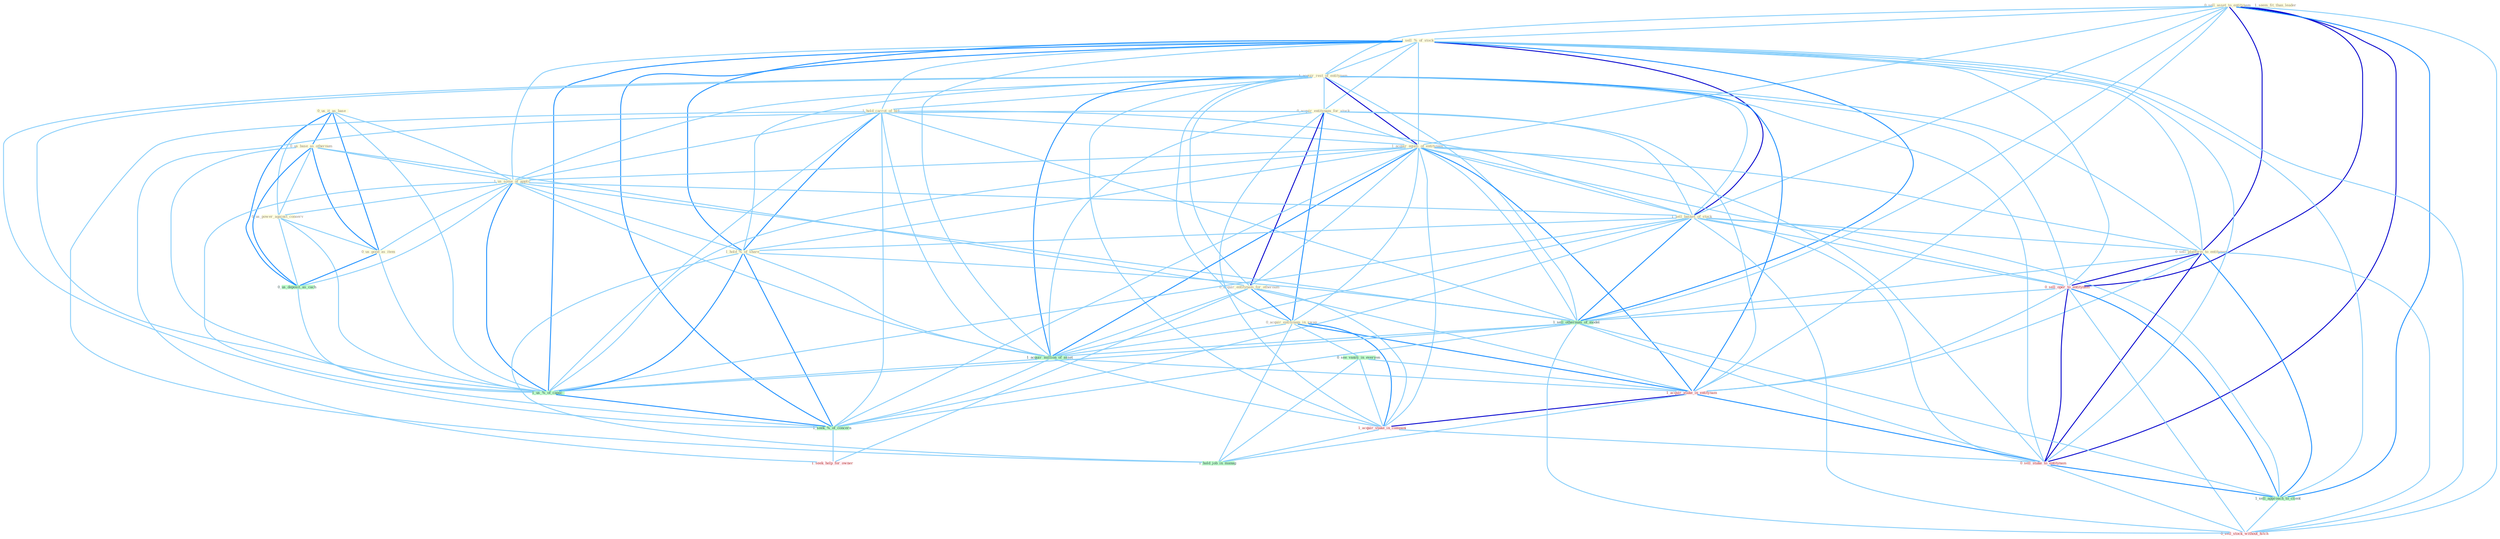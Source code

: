 Graph G{ 
    node
    [shape=polygon,style=filled,width=.5,height=.06,color="#BDFCC9",fixedsize=true,fontsize=4,
    fontcolor="#2f4f4f"];
    {node
    [color="#ffffe0", fontcolor="#8b7d6b"] "0_sell_asset_to_entitynam " "0_us_it_as_base " "1_sell_%_of_stock " "1_acquir_rest_of_entitynam " "1_hold_carrot_of_bid " "0_us_base_as_othernum " "0_acquir_entitynam_for_stock " "1_acquir_equiti_of_entitynam " "1_us_some_of_applic " "0_us_power_against_conserv " "1_seem_fit_than_leader " "1_sell_basket_of_stock " "1_hold_%_of_share " "0_acquir_entitynam_for_othernum " "0_us_good_as_item " "0_acquir_entitynam_in_swap " "0_sell_platform_to_entitynam "}
{node [color="#fff0f5", fontcolor="#b22222"] "0_sell_oper_to_entitynam " "1_acquir_stake_in_entitynam " "1_acquir_stake_in_compani " "0_sell_stake_to_entitynam " "0_sell_stock_without_hitch " "1_seek_help_for_owner "}
edge [color="#B0E2FF"];

	"0_sell_asset_to_entitynam " -- "1_sell_%_of_stock " [w="1", color="#87cefa" ];
	"0_sell_asset_to_entitynam " -- "1_acquir_rest_of_entitynam " [w="1", color="#87cefa" ];
	"0_sell_asset_to_entitynam " -- "1_acquir_equiti_of_entitynam " [w="1", color="#87cefa" ];
	"0_sell_asset_to_entitynam " -- "1_sell_basket_of_stock " [w="1", color="#87cefa" ];
	"0_sell_asset_to_entitynam " -- "0_sell_platform_to_entitynam " [w="3", color="#0000cd" , len=0.6];
	"0_sell_asset_to_entitynam " -- "0_sell_oper_to_entitynam " [w="3", color="#0000cd" , len=0.6];
	"0_sell_asset_to_entitynam " -- "1_sell_othernum_of_model " [w="1", color="#87cefa" ];
	"0_sell_asset_to_entitynam " -- "1_acquir_stake_in_entitynam " [w="1", color="#87cefa" ];
	"0_sell_asset_to_entitynam " -- "0_sell_stake_to_entitynam " [w="3", color="#0000cd" , len=0.6];
	"0_sell_asset_to_entitynam " -- "1_sell_approach_to_client " [w="2", color="#1e90ff" , len=0.8];
	"0_sell_asset_to_entitynam " -- "0_sell_stock_without_hitch " [w="1", color="#87cefa" ];
	"0_us_it_as_base " -- "0_us_base_as_othernum " [w="2", color="#1e90ff" , len=0.8];
	"0_us_it_as_base " -- "1_us_some_of_applic " [w="1", color="#87cefa" ];
	"0_us_it_as_base " -- "0_us_power_against_conserv " [w="1", color="#87cefa" ];
	"0_us_it_as_base " -- "0_us_good_as_item " [w="2", color="#1e90ff" , len=0.8];
	"0_us_it_as_base " -- "0_us_deposit_as_cach " [w="2", color="#1e90ff" , len=0.8];
	"0_us_it_as_base " -- "1_us_%_of_capac " [w="1", color="#87cefa" ];
	"1_sell_%_of_stock " -- "1_acquir_rest_of_entitynam " [w="1", color="#87cefa" ];
	"1_sell_%_of_stock " -- "1_hold_carrot_of_bid " [w="1", color="#87cefa" ];
	"1_sell_%_of_stock " -- "0_acquir_entitynam_for_stock " [w="1", color="#87cefa" ];
	"1_sell_%_of_stock " -- "1_acquir_equiti_of_entitynam " [w="1", color="#87cefa" ];
	"1_sell_%_of_stock " -- "1_us_some_of_applic " [w="1", color="#87cefa" ];
	"1_sell_%_of_stock " -- "1_sell_basket_of_stock " [w="3", color="#0000cd" , len=0.6];
	"1_sell_%_of_stock " -- "1_hold_%_of_share " [w="2", color="#1e90ff" , len=0.8];
	"1_sell_%_of_stock " -- "0_sell_platform_to_entitynam " [w="1", color="#87cefa" ];
	"1_sell_%_of_stock " -- "0_sell_oper_to_entitynam " [w="1", color="#87cefa" ];
	"1_sell_%_of_stock " -- "1_sell_othernum_of_model " [w="2", color="#1e90ff" , len=0.8];
	"1_sell_%_of_stock " -- "1_acquir_million_of_asset " [w="1", color="#87cefa" ];
	"1_sell_%_of_stock " -- "0_sell_stake_to_entitynam " [w="1", color="#87cefa" ];
	"1_sell_%_of_stock " -- "1_us_%_of_capac " [w="2", color="#1e90ff" , len=0.8];
	"1_sell_%_of_stock " -- "1_sell_approach_to_client " [w="1", color="#87cefa" ];
	"1_sell_%_of_stock " -- "0_sell_stock_without_hitch " [w="1", color="#87cefa" ];
	"1_sell_%_of_stock " -- "1_seek_%_of_concern " [w="2", color="#1e90ff" , len=0.8];
	"1_acquir_rest_of_entitynam " -- "1_hold_carrot_of_bid " [w="1", color="#87cefa" ];
	"1_acquir_rest_of_entitynam " -- "0_acquir_entitynam_for_stock " [w="1", color="#87cefa" ];
	"1_acquir_rest_of_entitynam " -- "1_acquir_equiti_of_entitynam " [w="3", color="#0000cd" , len=0.6];
	"1_acquir_rest_of_entitynam " -- "1_us_some_of_applic " [w="1", color="#87cefa" ];
	"1_acquir_rest_of_entitynam " -- "1_sell_basket_of_stock " [w="1", color="#87cefa" ];
	"1_acquir_rest_of_entitynam " -- "1_hold_%_of_share " [w="1", color="#87cefa" ];
	"1_acquir_rest_of_entitynam " -- "0_acquir_entitynam_for_othernum " [w="1", color="#87cefa" ];
	"1_acquir_rest_of_entitynam " -- "0_acquir_entitynam_in_swap " [w="1", color="#87cefa" ];
	"1_acquir_rest_of_entitynam " -- "0_sell_platform_to_entitynam " [w="1", color="#87cefa" ];
	"1_acquir_rest_of_entitynam " -- "0_sell_oper_to_entitynam " [w="1", color="#87cefa" ];
	"1_acquir_rest_of_entitynam " -- "1_sell_othernum_of_model " [w="1", color="#87cefa" ];
	"1_acquir_rest_of_entitynam " -- "1_acquir_million_of_asset " [w="2", color="#1e90ff" , len=0.8];
	"1_acquir_rest_of_entitynam " -- "1_acquir_stake_in_entitynam " [w="2", color="#1e90ff" , len=0.8];
	"1_acquir_rest_of_entitynam " -- "1_acquir_stake_in_compani " [w="1", color="#87cefa" ];
	"1_acquir_rest_of_entitynam " -- "0_sell_stake_to_entitynam " [w="1", color="#87cefa" ];
	"1_acquir_rest_of_entitynam " -- "1_us_%_of_capac " [w="1", color="#87cefa" ];
	"1_acquir_rest_of_entitynam " -- "1_seek_%_of_concern " [w="1", color="#87cefa" ];
	"1_hold_carrot_of_bid " -- "1_acquir_equiti_of_entitynam " [w="1", color="#87cefa" ];
	"1_hold_carrot_of_bid " -- "1_us_some_of_applic " [w="1", color="#87cefa" ];
	"1_hold_carrot_of_bid " -- "1_sell_basket_of_stock " [w="1", color="#87cefa" ];
	"1_hold_carrot_of_bid " -- "1_hold_%_of_share " [w="2", color="#1e90ff" , len=0.8];
	"1_hold_carrot_of_bid " -- "1_sell_othernum_of_model " [w="1", color="#87cefa" ];
	"1_hold_carrot_of_bid " -- "1_acquir_million_of_asset " [w="1", color="#87cefa" ];
	"1_hold_carrot_of_bid " -- "1_us_%_of_capac " [w="1", color="#87cefa" ];
	"1_hold_carrot_of_bid " -- "1_hold_job_in_manag " [w="1", color="#87cefa" ];
	"1_hold_carrot_of_bid " -- "1_seek_%_of_concern " [w="1", color="#87cefa" ];
	"0_us_base_as_othernum " -- "1_us_some_of_applic " [w="1", color="#87cefa" ];
	"0_us_base_as_othernum " -- "0_us_power_against_conserv " [w="1", color="#87cefa" ];
	"0_us_base_as_othernum " -- "0_acquir_entitynam_for_othernum " [w="1", color="#87cefa" ];
	"0_us_base_as_othernum " -- "0_us_good_as_item " [w="2", color="#1e90ff" , len=0.8];
	"0_us_base_as_othernum " -- "0_us_deposit_as_cach " [w="2", color="#1e90ff" , len=0.8];
	"0_us_base_as_othernum " -- "1_us_%_of_capac " [w="1", color="#87cefa" ];
	"0_acquir_entitynam_for_stock " -- "1_acquir_equiti_of_entitynam " [w="1", color="#87cefa" ];
	"0_acquir_entitynam_for_stock " -- "1_sell_basket_of_stock " [w="1", color="#87cefa" ];
	"0_acquir_entitynam_for_stock " -- "0_acquir_entitynam_for_othernum " [w="3", color="#0000cd" , len=0.6];
	"0_acquir_entitynam_for_stock " -- "0_acquir_entitynam_in_swap " [w="2", color="#1e90ff" , len=0.8];
	"0_acquir_entitynam_for_stock " -- "1_acquir_million_of_asset " [w="1", color="#87cefa" ];
	"0_acquir_entitynam_for_stock " -- "1_acquir_stake_in_entitynam " [w="1", color="#87cefa" ];
	"0_acquir_entitynam_for_stock " -- "1_acquir_stake_in_compani " [w="1", color="#87cefa" ];
	"0_acquir_entitynam_for_stock " -- "1_seek_help_for_owner " [w="1", color="#87cefa" ];
	"1_acquir_equiti_of_entitynam " -- "1_us_some_of_applic " [w="1", color="#87cefa" ];
	"1_acquir_equiti_of_entitynam " -- "1_sell_basket_of_stock " [w="1", color="#87cefa" ];
	"1_acquir_equiti_of_entitynam " -- "1_hold_%_of_share " [w="1", color="#87cefa" ];
	"1_acquir_equiti_of_entitynam " -- "0_acquir_entitynam_for_othernum " [w="1", color="#87cefa" ];
	"1_acquir_equiti_of_entitynam " -- "0_acquir_entitynam_in_swap " [w="1", color="#87cefa" ];
	"1_acquir_equiti_of_entitynam " -- "0_sell_platform_to_entitynam " [w="1", color="#87cefa" ];
	"1_acquir_equiti_of_entitynam " -- "0_sell_oper_to_entitynam " [w="1", color="#87cefa" ];
	"1_acquir_equiti_of_entitynam " -- "1_sell_othernum_of_model " [w="1", color="#87cefa" ];
	"1_acquir_equiti_of_entitynam " -- "1_acquir_million_of_asset " [w="2", color="#1e90ff" , len=0.8];
	"1_acquir_equiti_of_entitynam " -- "1_acquir_stake_in_entitynam " [w="2", color="#1e90ff" , len=0.8];
	"1_acquir_equiti_of_entitynam " -- "1_acquir_stake_in_compani " [w="1", color="#87cefa" ];
	"1_acquir_equiti_of_entitynam " -- "0_sell_stake_to_entitynam " [w="1", color="#87cefa" ];
	"1_acquir_equiti_of_entitynam " -- "1_us_%_of_capac " [w="1", color="#87cefa" ];
	"1_acquir_equiti_of_entitynam " -- "1_seek_%_of_concern " [w="1", color="#87cefa" ];
	"1_us_some_of_applic " -- "0_us_power_against_conserv " [w="1", color="#87cefa" ];
	"1_us_some_of_applic " -- "1_sell_basket_of_stock " [w="1", color="#87cefa" ];
	"1_us_some_of_applic " -- "1_hold_%_of_share " [w="1", color="#87cefa" ];
	"1_us_some_of_applic " -- "0_us_good_as_item " [w="1", color="#87cefa" ];
	"1_us_some_of_applic " -- "1_sell_othernum_of_model " [w="1", color="#87cefa" ];
	"1_us_some_of_applic " -- "1_acquir_million_of_asset " [w="1", color="#87cefa" ];
	"1_us_some_of_applic " -- "0_us_deposit_as_cach " [w="1", color="#87cefa" ];
	"1_us_some_of_applic " -- "1_us_%_of_capac " [w="2", color="#1e90ff" , len=0.8];
	"1_us_some_of_applic " -- "1_seek_%_of_concern " [w="1", color="#87cefa" ];
	"0_us_power_against_conserv " -- "0_us_good_as_item " [w="1", color="#87cefa" ];
	"0_us_power_against_conserv " -- "0_us_deposit_as_cach " [w="1", color="#87cefa" ];
	"0_us_power_against_conserv " -- "1_us_%_of_capac " [w="1", color="#87cefa" ];
	"1_sell_basket_of_stock " -- "1_hold_%_of_share " [w="1", color="#87cefa" ];
	"1_sell_basket_of_stock " -- "0_sell_platform_to_entitynam " [w="1", color="#87cefa" ];
	"1_sell_basket_of_stock " -- "0_sell_oper_to_entitynam " [w="1", color="#87cefa" ];
	"1_sell_basket_of_stock " -- "1_sell_othernum_of_model " [w="2", color="#1e90ff" , len=0.8];
	"1_sell_basket_of_stock " -- "1_acquir_million_of_asset " [w="1", color="#87cefa" ];
	"1_sell_basket_of_stock " -- "0_sell_stake_to_entitynam " [w="1", color="#87cefa" ];
	"1_sell_basket_of_stock " -- "1_us_%_of_capac " [w="1", color="#87cefa" ];
	"1_sell_basket_of_stock " -- "1_sell_approach_to_client " [w="1", color="#87cefa" ];
	"1_sell_basket_of_stock " -- "0_sell_stock_without_hitch " [w="1", color="#87cefa" ];
	"1_sell_basket_of_stock " -- "1_seek_%_of_concern " [w="1", color="#87cefa" ];
	"1_hold_%_of_share " -- "1_sell_othernum_of_model " [w="1", color="#87cefa" ];
	"1_hold_%_of_share " -- "1_acquir_million_of_asset " [w="1", color="#87cefa" ];
	"1_hold_%_of_share " -- "1_us_%_of_capac " [w="2", color="#1e90ff" , len=0.8];
	"1_hold_%_of_share " -- "1_hold_job_in_manag " [w="1", color="#87cefa" ];
	"1_hold_%_of_share " -- "1_seek_%_of_concern " [w="2", color="#1e90ff" , len=0.8];
	"0_acquir_entitynam_for_othernum " -- "0_acquir_entitynam_in_swap " [w="2", color="#1e90ff" , len=0.8];
	"0_acquir_entitynam_for_othernum " -- "1_acquir_million_of_asset " [w="1", color="#87cefa" ];
	"0_acquir_entitynam_for_othernum " -- "1_acquir_stake_in_entitynam " [w="1", color="#87cefa" ];
	"0_acquir_entitynam_for_othernum " -- "1_acquir_stake_in_compani " [w="1", color="#87cefa" ];
	"0_acquir_entitynam_for_othernum " -- "1_seek_help_for_owner " [w="1", color="#87cefa" ];
	"0_us_good_as_item " -- "0_us_deposit_as_cach " [w="2", color="#1e90ff" , len=0.8];
	"0_us_good_as_item " -- "1_us_%_of_capac " [w="1", color="#87cefa" ];
	"0_acquir_entitynam_in_swap " -- "0_see_vaniti_in_everyon " [w="1", color="#87cefa" ];
	"0_acquir_entitynam_in_swap " -- "1_acquir_million_of_asset " [w="1", color="#87cefa" ];
	"0_acquir_entitynam_in_swap " -- "1_acquir_stake_in_entitynam " [w="2", color="#1e90ff" , len=0.8];
	"0_acquir_entitynam_in_swap " -- "1_acquir_stake_in_compani " [w="2", color="#1e90ff" , len=0.8];
	"0_acquir_entitynam_in_swap " -- "1_hold_job_in_manag " [w="1", color="#87cefa" ];
	"0_sell_platform_to_entitynam " -- "0_sell_oper_to_entitynam " [w="3", color="#0000cd" , len=0.6];
	"0_sell_platform_to_entitynam " -- "1_sell_othernum_of_model " [w="1", color="#87cefa" ];
	"0_sell_platform_to_entitynam " -- "1_acquir_stake_in_entitynam " [w="1", color="#87cefa" ];
	"0_sell_platform_to_entitynam " -- "0_sell_stake_to_entitynam " [w="3", color="#0000cd" , len=0.6];
	"0_sell_platform_to_entitynam " -- "1_sell_approach_to_client " [w="2", color="#1e90ff" , len=0.8];
	"0_sell_platform_to_entitynam " -- "0_sell_stock_without_hitch " [w="1", color="#87cefa" ];
	"0_sell_oper_to_entitynam " -- "1_sell_othernum_of_model " [w="1", color="#87cefa" ];
	"0_sell_oper_to_entitynam " -- "1_acquir_stake_in_entitynam " [w="1", color="#87cefa" ];
	"0_sell_oper_to_entitynam " -- "0_sell_stake_to_entitynam " [w="3", color="#0000cd" , len=0.6];
	"0_sell_oper_to_entitynam " -- "1_sell_approach_to_client " [w="2", color="#1e90ff" , len=0.8];
	"0_sell_oper_to_entitynam " -- "0_sell_stock_without_hitch " [w="1", color="#87cefa" ];
	"1_sell_othernum_of_model " -- "1_acquir_million_of_asset " [w="1", color="#87cefa" ];
	"1_sell_othernum_of_model " -- "0_sell_stake_to_entitynam " [w="1", color="#87cefa" ];
	"1_sell_othernum_of_model " -- "1_us_%_of_capac " [w="1", color="#87cefa" ];
	"1_sell_othernum_of_model " -- "1_sell_approach_to_client " [w="1", color="#87cefa" ];
	"1_sell_othernum_of_model " -- "0_sell_stock_without_hitch " [w="1", color="#87cefa" ];
	"1_sell_othernum_of_model " -- "1_seek_%_of_concern " [w="1", color="#87cefa" ];
	"0_see_vaniti_in_everyon " -- "1_acquir_stake_in_entitynam " [w="1", color="#87cefa" ];
	"0_see_vaniti_in_everyon " -- "1_acquir_stake_in_compani " [w="1", color="#87cefa" ];
	"0_see_vaniti_in_everyon " -- "1_hold_job_in_manag " [w="1", color="#87cefa" ];
	"1_acquir_million_of_asset " -- "1_acquir_stake_in_entitynam " [w="1", color="#87cefa" ];
	"1_acquir_million_of_asset " -- "1_acquir_stake_in_compani " [w="1", color="#87cefa" ];
	"1_acquir_million_of_asset " -- "1_us_%_of_capac " [w="1", color="#87cefa" ];
	"1_acquir_million_of_asset " -- "1_seek_%_of_concern " [w="1", color="#87cefa" ];
	"0_us_deposit_as_cach " -- "1_us_%_of_capac " [w="1", color="#87cefa" ];
	"1_acquir_stake_in_entitynam " -- "1_acquir_stake_in_compani " [w="3", color="#0000cd" , len=0.6];
	"1_acquir_stake_in_entitynam " -- "0_sell_stake_to_entitynam " [w="2", color="#1e90ff" , len=0.8];
	"1_acquir_stake_in_entitynam " -- "1_hold_job_in_manag " [w="1", color="#87cefa" ];
	"1_acquir_stake_in_compani " -- "0_sell_stake_to_entitynam " [w="1", color="#87cefa" ];
	"1_acquir_stake_in_compani " -- "1_hold_job_in_manag " [w="1", color="#87cefa" ];
	"0_sell_stake_to_entitynam " -- "1_sell_approach_to_client " [w="2", color="#1e90ff" , len=0.8];
	"0_sell_stake_to_entitynam " -- "0_sell_stock_without_hitch " [w="1", color="#87cefa" ];
	"1_us_%_of_capac " -- "1_seek_%_of_concern " [w="2", color="#1e90ff" , len=0.8];
	"1_sell_approach_to_client " -- "0_sell_stock_without_hitch " [w="1", color="#87cefa" ];
	"1_seek_%_of_concern " -- "1_seek_help_for_owner " [w="1", color="#87cefa" ];
}